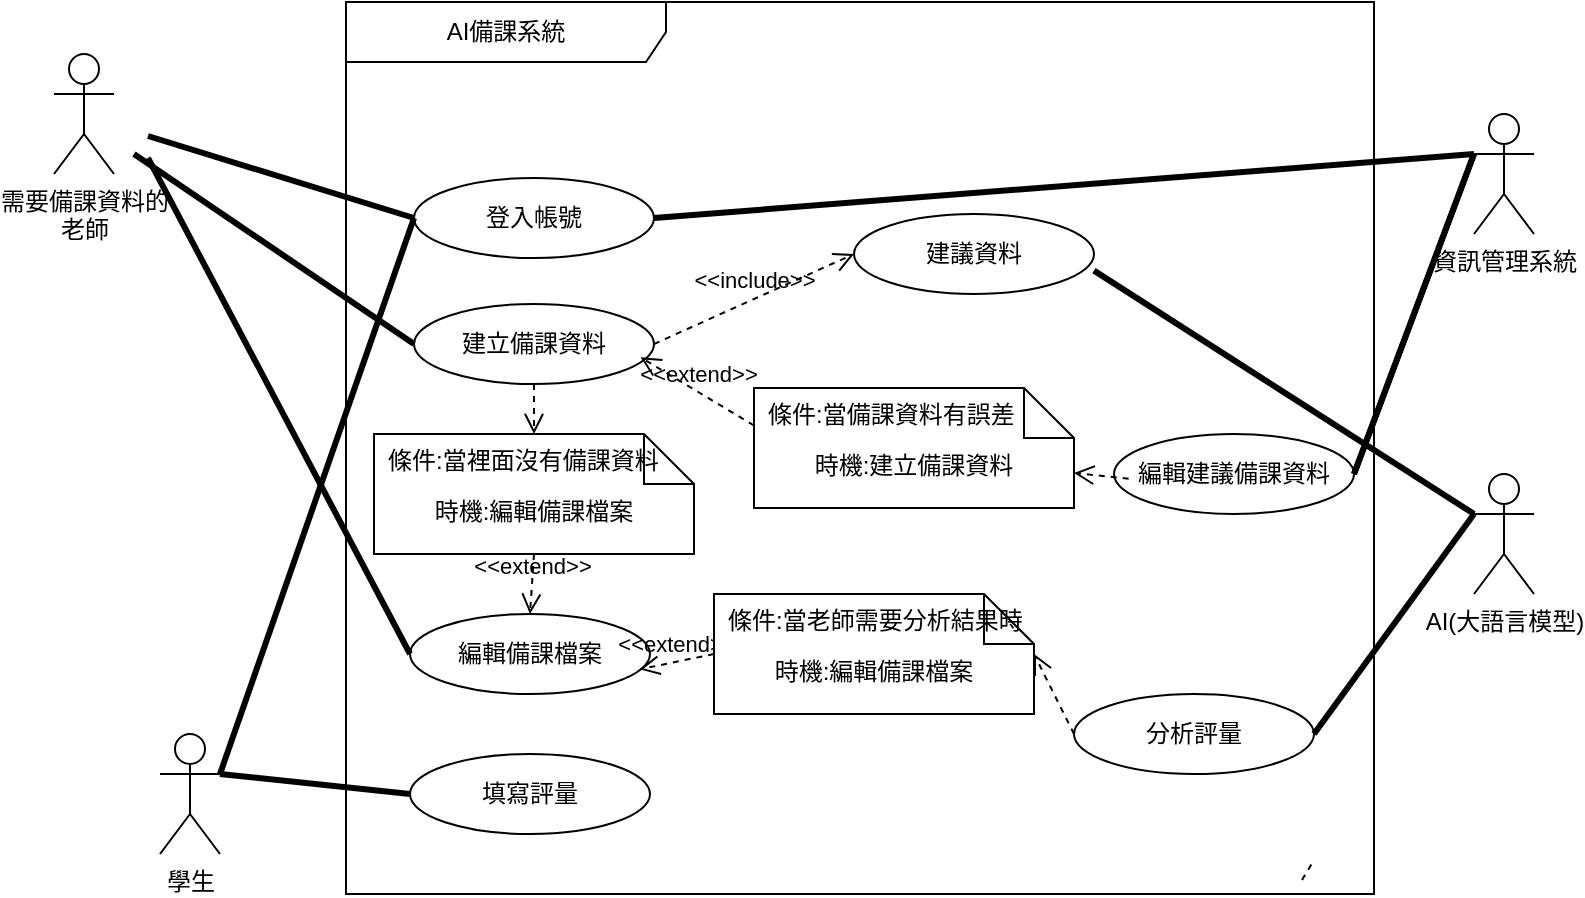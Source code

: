 <mxfile version="25.0.3">
  <diagram name="第 1 页" id="H2TznUmvJiQQ8Nd20iMS">
    <mxGraphModel dx="1034" dy="5127" grid="1" gridSize="10" guides="1" tooltips="1" connect="1" arrows="1" fold="1" page="1" pageScale="1" pageWidth="3300" pageHeight="4681" math="0" shadow="0">
      <root>
        <mxCell id="0" />
        <mxCell id="1" parent="0" />
        <mxCell id="CziYM-y-jJqnJA0qJ0Aq-1" value="需要備課資料的&lt;div&gt;老師&lt;/div&gt;&lt;div&gt;&lt;br&gt;&lt;/div&gt;" style="shape=umlActor;verticalLabelPosition=bottom;verticalAlign=top;html=1;" parent="1" vertex="1">
          <mxGeometry x="30" y="-360" width="30" height="60" as="geometry" />
        </mxCell>
        <mxCell id="CziYM-y-jJqnJA0qJ0Aq-2" value="AI備課系統" style="shape=umlFrame;whiteSpace=wrap;html=1;pointerEvents=0;recursiveResize=0;container=1;collapsible=0;width=160;" parent="1" vertex="1">
          <mxGeometry x="176" y="-386" width="514" height="446" as="geometry" />
        </mxCell>
        <mxCell id="CziYM-y-jJqnJA0qJ0Aq-3" value="登入帳號" style="ellipse;html=1;whiteSpace=wrap;" parent="CziYM-y-jJqnJA0qJ0Aq-2" vertex="1">
          <mxGeometry x="34" y="88" width="120" height="40" as="geometry" />
        </mxCell>
        <mxCell id="CziYM-y-jJqnJA0qJ0Aq-15" value="建立備課資料" style="ellipse;html=1;whiteSpace=wrap;" parent="CziYM-y-jJqnJA0qJ0Aq-2" vertex="1">
          <mxGeometry x="34" y="151" width="120" height="40" as="geometry" />
        </mxCell>
        <mxCell id="CziYM-y-jJqnJA0qJ0Aq-16" value="&amp;lt;&amp;lt;include&amp;gt;&amp;gt;" style="endArrow=open;startArrow=none;endFill=0;startFill=0;endSize=8;html=1;verticalAlign=bottom;dashed=1;labelBackgroundColor=none;rounded=0;exitX=1;exitY=0.5;exitDx=0;exitDy=0;entryX=0;entryY=0.5;entryDx=0;entryDy=0;" parent="CziYM-y-jJqnJA0qJ0Aq-2" source="CziYM-y-jJqnJA0qJ0Aq-15" target="xHbhCZASZW0XeuVVDQTi-1" edge="1">
          <mxGeometry width="160" relative="1" as="geometry">
            <mxPoint x="165" y="69.5" as="sourcePoint" />
            <mxPoint x="237" y="165" as="targetPoint" />
          </mxGeometry>
        </mxCell>
        <mxCell id="CziYM-y-jJqnJA0qJ0Aq-35" value="" style="endArrow=none;startArrow=none;endFill=0;startFill=0;endSize=8;html=1;verticalAlign=bottom;dashed=1;labelBackgroundColor=none;rounded=0;exitX=0.5;exitY=0;exitDx=0;exitDy=0;" parent="CziYM-y-jJqnJA0qJ0Aq-2" edge="1">
          <mxGeometry width="160" relative="1" as="geometry">
            <mxPoint x="478" y="439" as="sourcePoint" />
            <mxPoint x="484" y="429" as="targetPoint" />
            <mxPoint as="offset" />
          </mxGeometry>
        </mxCell>
        <mxCell id="CziYM-y-jJqnJA0qJ0Aq-39" value="編輯備課檔案" style="ellipse;html=1;whiteSpace=wrap;" parent="CziYM-y-jJqnJA0qJ0Aq-2" vertex="1">
          <mxGeometry x="32" y="306" width="120" height="40" as="geometry" />
        </mxCell>
        <mxCell id="CziYM-y-jJqnJA0qJ0Aq-40" value="分析評量" style="ellipse;html=1;whiteSpace=wrap;" parent="CziYM-y-jJqnJA0qJ0Aq-2" vertex="1">
          <mxGeometry x="364" y="346" width="120" height="40" as="geometry" />
        </mxCell>
        <mxCell id="CziYM-y-jJqnJA0qJ0Aq-50" value="學生" style="shape=umlActor;verticalLabelPosition=bottom;verticalAlign=top;html=1;" parent="CziYM-y-jJqnJA0qJ0Aq-2" vertex="1">
          <mxGeometry x="-93" y="366" width="30" height="60" as="geometry" />
        </mxCell>
        <mxCell id="CziYM-y-jJqnJA0qJ0Aq-72" value="" style="endArrow=none;startArrow=none;endFill=0;startFill=0;endSize=8;html=1;verticalAlign=bottom;labelBackgroundColor=none;strokeWidth=3;rounded=0;exitX=1;exitY=0.333;exitDx=0;exitDy=0;exitPerimeter=0;entryX=0;entryY=0.5;entryDx=0;entryDy=0;" parent="CziYM-y-jJqnJA0qJ0Aq-2" source="CziYM-y-jJqnJA0qJ0Aq-50" target="xHbhCZASZW0XeuVVDQTi-9" edge="1">
          <mxGeometry width="160" relative="1" as="geometry">
            <mxPoint x="-121" y="760" as="sourcePoint" />
            <mxPoint x="34" y="386" as="targetPoint" />
          </mxGeometry>
        </mxCell>
        <mxCell id="CziYM-y-jJqnJA0qJ0Aq-74" value="" style="endArrow=none;startArrow=none;endFill=0;startFill=0;endSize=8;html=1;verticalAlign=bottom;labelBackgroundColor=none;strokeWidth=3;rounded=0;exitX=1;exitY=0.333;exitDx=0;exitDy=0;exitPerimeter=0;entryX=0;entryY=0.5;entryDx=0;entryDy=0;" parent="CziYM-y-jJqnJA0qJ0Aq-2" source="CziYM-y-jJqnJA0qJ0Aq-50" target="CziYM-y-jJqnJA0qJ0Aq-3" edge="1">
          <mxGeometry width="160" relative="1" as="geometry">
            <mxPoint x="-64" y="670" as="sourcePoint" />
            <mxPoint x="33" y="670" as="targetPoint" />
          </mxGeometry>
        </mxCell>
        <mxCell id="xHbhCZASZW0XeuVVDQTi-1" value="建議資料" style="ellipse;html=1;whiteSpace=wrap;" parent="CziYM-y-jJqnJA0qJ0Aq-2" vertex="1">
          <mxGeometry x="254" y="106" width="120" height="40" as="geometry" />
        </mxCell>
        <mxCell id="xHbhCZASZW0XeuVVDQTi-3" value="&amp;lt;&amp;lt;extend&amp;gt;&amp;gt;" style="endArrow=open;startArrow=none;endFill=0;startFill=0;endSize=8;html=1;verticalAlign=bottom;dashed=1;labelBackgroundColor=none;rounded=0;exitX=0;exitY=0.5;exitDx=0;exitDy=0;entryX=0.956;entryY=0.692;entryDx=0;entryDy=0;entryPerimeter=0;" parent="CziYM-y-jJqnJA0qJ0Aq-2" source="xHbhCZASZW0XeuVVDQTi-5" target="CziYM-y-jJqnJA0qJ0Aq-39" edge="1">
          <mxGeometry width="160" relative="1" as="geometry">
            <mxPoint x="224" y="333" as="sourcePoint" />
            <mxPoint x="152" y="251" as="targetPoint" />
          </mxGeometry>
        </mxCell>
        <mxCell id="xHbhCZASZW0XeuVVDQTi-4" value="" style="endArrow=open;startArrow=none;endFill=0;startFill=0;endSize=8;html=1;verticalAlign=bottom;dashed=1;labelBackgroundColor=none;rounded=0;exitX=0;exitY=0.5;exitDx=0;exitDy=0;entryX=1;entryY=0.5;entryDx=0;entryDy=0;" parent="CziYM-y-jJqnJA0qJ0Aq-2" source="CziYM-y-jJqnJA0qJ0Aq-40" target="xHbhCZASZW0XeuVVDQTi-5" edge="1">
          <mxGeometry width="160" relative="1" as="geometry">
            <mxPoint x="533" y="-50" as="sourcePoint" />
            <mxPoint x="328" y="-135" as="targetPoint" />
          </mxGeometry>
        </mxCell>
        <mxCell id="xHbhCZASZW0XeuVVDQTi-5" value="時機:編輯備課檔案" style="shape=note2;boundedLbl=1;whiteSpace=wrap;html=1;size=25;verticalAlign=top;align=center;" parent="CziYM-y-jJqnJA0qJ0Aq-2" vertex="1">
          <mxGeometry x="184" y="296" width="160" height="60" as="geometry" />
        </mxCell>
        <mxCell id="xHbhCZASZW0XeuVVDQTi-6" value="條件:當老師需要分析結果時" style="resizeWidth=1;part=1;strokeColor=none;fillColor=none;align=left;spacingLeft=5;" parent="xHbhCZASZW0XeuVVDQTi-5" vertex="1">
          <mxGeometry width="160" height="25" relative="1" as="geometry" />
        </mxCell>
        <mxCell id="xHbhCZASZW0XeuVVDQTi-9" value="填寫評量" style="ellipse;html=1;whiteSpace=wrap;" parent="CziYM-y-jJqnJA0qJ0Aq-2" vertex="1">
          <mxGeometry x="32" y="376" width="120" height="40" as="geometry" />
        </mxCell>
        <mxCell id="vAJU4Gscb78ndSJwRITv-1" value="&amp;lt;&amp;lt;extend&amp;gt;&amp;gt;" style="endArrow=open;startArrow=none;endFill=0;startFill=0;endSize=8;html=1;verticalAlign=bottom;dashed=1;labelBackgroundColor=none;rounded=0;exitX=0.5;exitY=1;exitDx=0;exitDy=0;entryX=0.5;entryY=0;entryDx=0;entryDy=0;exitPerimeter=0;" parent="CziYM-y-jJqnJA0qJ0Aq-2" source="_Kk4AJ7cjc7ddRNfzMjY-1" target="CziYM-y-jJqnJA0qJ0Aq-39" edge="1">
          <mxGeometry width="160" relative="1" as="geometry">
            <mxPoint x="134" y="223" as="sourcePoint" />
            <mxPoint x="217" y="246" as="targetPoint" />
          </mxGeometry>
        </mxCell>
        <mxCell id="_Kk4AJ7cjc7ddRNfzMjY-1" value="時機:編輯備課檔案" style="shape=note2;boundedLbl=1;whiteSpace=wrap;html=1;size=25;verticalAlign=top;align=center;" vertex="1" parent="CziYM-y-jJqnJA0qJ0Aq-2">
          <mxGeometry x="14" y="216" width="160" height="60" as="geometry" />
        </mxCell>
        <mxCell id="_Kk4AJ7cjc7ddRNfzMjY-2" value="條件:當裡面沒有備課資料" style="resizeWidth=1;part=1;strokeColor=none;fillColor=none;align=left;spacingLeft=5;" vertex="1" parent="_Kk4AJ7cjc7ddRNfzMjY-1">
          <mxGeometry width="160" height="25" relative="1" as="geometry" />
        </mxCell>
        <mxCell id="_Kk4AJ7cjc7ddRNfzMjY-3" value="" style="endArrow=open;startArrow=none;endFill=0;startFill=0;endSize=8;html=1;verticalAlign=bottom;dashed=1;labelBackgroundColor=none;rounded=0;exitX=0.5;exitY=1;exitDx=0;exitDy=0;entryX=0.5;entryY=0;entryDx=0;entryDy=0;" edge="1" parent="CziYM-y-jJqnJA0qJ0Aq-2" source="CziYM-y-jJqnJA0qJ0Aq-15" target="_Kk4AJ7cjc7ddRNfzMjY-2">
          <mxGeometry width="160" relative="1" as="geometry">
            <mxPoint x="374" y="376" as="sourcePoint" />
            <mxPoint x="354" y="336" as="targetPoint" />
          </mxGeometry>
        </mxCell>
        <mxCell id="CziYM-y-jJqnJA0qJ0Aq-18" value="編輯建議備課資料" style="ellipse;html=1;whiteSpace=wrap;" parent="CziYM-y-jJqnJA0qJ0Aq-2" vertex="1">
          <mxGeometry x="384" y="216" width="120" height="40" as="geometry" />
        </mxCell>
        <mxCell id="CziYM-y-jJqnJA0qJ0Aq-49" value="" style="endArrow=none;startArrow=none;endFill=0;startFill=0;endSize=8;html=1;verticalAlign=bottom;labelBackgroundColor=none;strokeWidth=3;rounded=0;entryX=0;entryY=0.5;entryDx=0;entryDy=0;" parent="1" target="CziYM-y-jJqnJA0qJ0Aq-15" edge="1">
          <mxGeometry width="160" relative="1" as="geometry">
            <mxPoint x="70" y="-310" as="sourcePoint" />
            <mxPoint x="230" y="-310" as="targetPoint" />
          </mxGeometry>
        </mxCell>
        <mxCell id="CziYM-y-jJqnJA0qJ0Aq-52" value="" style="endArrow=none;startArrow=none;endFill=0;startFill=0;endSize=8;html=1;verticalAlign=bottom;labelBackgroundColor=none;strokeWidth=3;rounded=0;entryX=0;entryY=0.5;entryDx=0;entryDy=0;" parent="1" target="CziYM-y-jJqnJA0qJ0Aq-3" edge="1">
          <mxGeometry width="160" relative="1" as="geometry">
            <mxPoint x="77" y="-319" as="sourcePoint" />
            <mxPoint x="242" y="-145" as="targetPoint" />
          </mxGeometry>
        </mxCell>
        <mxCell id="CziYM-y-jJqnJA0qJ0Aq-60" value="" style="endArrow=none;startArrow=none;endFill=0;startFill=0;endSize=8;html=1;verticalAlign=bottom;labelBackgroundColor=none;strokeWidth=3;rounded=0;entryX=0;entryY=0.5;entryDx=0;entryDy=0;" parent="1" target="CziYM-y-jJqnJA0qJ0Aq-39" edge="1">
          <mxGeometry width="160" relative="1" as="geometry">
            <mxPoint x="77" y="-308" as="sourcePoint" />
            <mxPoint x="223.04" y="104" as="targetPoint" />
          </mxGeometry>
        </mxCell>
        <mxCell id="CziYM-y-jJqnJA0qJ0Aq-67" value="AI(大語言模型)" style="shape=umlActor;verticalLabelPosition=bottom;verticalAlign=top;html=1;" parent="1" vertex="1">
          <mxGeometry x="740" y="-150" width="30" height="60" as="geometry" />
        </mxCell>
        <mxCell id="CziYM-y-jJqnJA0qJ0Aq-70" value="" style="endArrow=none;startArrow=none;endFill=0;startFill=0;endSize=8;html=1;verticalAlign=bottom;labelBackgroundColor=none;strokeWidth=3;rounded=0;exitX=1;exitY=0.5;exitDx=0;exitDy=0;entryX=0;entryY=0.333;entryDx=0;entryDy=0;entryPerimeter=0;" parent="1" source="CziYM-y-jJqnJA0qJ0Aq-40" target="CziYM-y-jJqnJA0qJ0Aq-67" edge="1">
          <mxGeometry width="160" relative="1" as="geometry">
            <mxPoint x="716" y="-179" as="sourcePoint" />
            <mxPoint x="816" y="-74" as="targetPoint" />
          </mxGeometry>
        </mxCell>
        <mxCell id="CziYM-y-jJqnJA0qJ0Aq-71" value="資訊管理系統" style="shape=umlActor;verticalLabelPosition=bottom;verticalAlign=top;html=1;" parent="1" vertex="1">
          <mxGeometry x="740" y="-330" width="30" height="60" as="geometry" />
        </mxCell>
        <mxCell id="CziYM-y-jJqnJA0qJ0Aq-77" value="" style="endArrow=none;startArrow=none;endFill=0;startFill=0;endSize=8;html=1;verticalAlign=bottom;labelBackgroundColor=none;strokeWidth=3;rounded=0;entryX=0;entryY=0.333;entryDx=0;entryDy=0;entryPerimeter=0;exitX=1;exitY=0.5;exitDx=0;exitDy=0;" parent="1" source="CziYM-y-jJqnJA0qJ0Aq-3" target="CziYM-y-jJqnJA0qJ0Aq-71" edge="1">
          <mxGeometry width="160" relative="1" as="geometry">
            <mxPoint x="352" y="-304" as="sourcePoint" />
            <mxPoint x="869" y="-268" as="targetPoint" />
          </mxGeometry>
        </mxCell>
        <mxCell id="CziYM-y-jJqnJA0qJ0Aq-78" value="" style="endArrow=none;startArrow=none;endFill=0;startFill=0;endSize=8;html=1;verticalAlign=bottom;labelBackgroundColor=none;strokeWidth=3;rounded=0;entryX=0;entryY=0.333;entryDx=0;entryDy=0;entryPerimeter=0;exitX=1;exitY=0.5;exitDx=0;exitDy=0;" parent="1" source="CziYM-y-jJqnJA0qJ0Aq-18" target="CziYM-y-jJqnJA0qJ0Aq-71" edge="1">
          <mxGeometry width="160" relative="1" as="geometry">
            <mxPoint x="544" y="-186" as="sourcePoint" />
            <mxPoint x="847" y="-309" as="targetPoint" />
          </mxGeometry>
        </mxCell>
        <mxCell id="CziYM-y-jJqnJA0qJ0Aq-81" value="" style="endArrow=none;startArrow=none;endFill=0;startFill=0;endSize=8;html=1;verticalAlign=bottom;labelBackgroundColor=none;strokeWidth=3;rounded=0;entryX=0;entryY=0.333;entryDx=0;entryDy=0;entryPerimeter=0;exitX=1;exitY=0.5;exitDx=0;exitDy=0;" parent="1" source="CziYM-y-jJqnJA0qJ0Aq-18" target="CziYM-y-jJqnJA0qJ0Aq-71" edge="1">
          <mxGeometry width="160" relative="1" as="geometry">
            <mxPoint x="566" y="-101" as="sourcePoint" />
            <mxPoint x="869" y="-287" as="targetPoint" />
          </mxGeometry>
        </mxCell>
        <mxCell id="_Kk4AJ7cjc7ddRNfzMjY-7" value="" style="endArrow=open;startArrow=none;endFill=0;startFill=0;endSize=8;html=1;verticalAlign=bottom;dashed=1;labelBackgroundColor=none;rounded=0;exitX=0.061;exitY=0.558;exitDx=0;exitDy=0;entryX=0;entryY=0;entryDx=160;entryDy=42.5;exitPerimeter=0;entryPerimeter=0;" edge="1" parent="1" target="_Kk4AJ7cjc7ddRNfzMjY-5" source="CziYM-y-jJqnJA0qJ0Aq-18">
          <mxGeometry width="160" relative="1" as="geometry">
            <mxPoint x="400" y="-220.5" as="sourcePoint" />
            <mxPoint x="660" y="-75.5" as="targetPoint" />
          </mxGeometry>
        </mxCell>
        <mxCell id="_Kk4AJ7cjc7ddRNfzMjY-5" value="時機:建立備課資料" style="shape=note2;boundedLbl=1;whiteSpace=wrap;html=1;size=25;verticalAlign=top;align=center;" vertex="1" parent="1">
          <mxGeometry x="380" y="-193" width="160" height="60" as="geometry" />
        </mxCell>
        <mxCell id="_Kk4AJ7cjc7ddRNfzMjY-6" value="條件:當備課資料有誤差" style="resizeWidth=1;part=1;strokeColor=none;fillColor=none;align=left;spacingLeft=5;" vertex="1" parent="_Kk4AJ7cjc7ddRNfzMjY-5">
          <mxGeometry width="160" height="25" relative="1" as="geometry" />
        </mxCell>
        <mxCell id="_Kk4AJ7cjc7ddRNfzMjY-4" value="&amp;lt;&amp;lt;extend&amp;gt;&amp;gt;" style="endArrow=open;startArrow=none;endFill=0;startFill=0;endSize=8;html=1;verticalAlign=bottom;dashed=1;labelBackgroundColor=none;rounded=0;exitX=0;exitY=0.75;exitDx=0;exitDy=0;entryX=0.944;entryY=0.667;entryDx=0;entryDy=0;entryPerimeter=0;" edge="1" parent="1" source="_Kk4AJ7cjc7ddRNfzMjY-6" target="CziYM-y-jJqnJA0qJ0Aq-15">
          <mxGeometry width="160" relative="1" as="geometry">
            <mxPoint x="530" y="-163" as="sourcePoint" />
            <mxPoint x="488" y="-80" as="targetPoint" />
          </mxGeometry>
        </mxCell>
        <mxCell id="CziYM-y-jJqnJA0qJ0Aq-83" value="" style="endArrow=none;startArrow=none;endFill=0;startFill=0;endSize=8;html=1;verticalAlign=bottom;labelBackgroundColor=none;strokeWidth=3;rounded=0;entryX=0;entryY=0.333;entryDx=0;entryDy=0;entryPerimeter=0;exitX=1;exitY=0.708;exitDx=0;exitDy=0;exitPerimeter=0;" parent="1" source="xHbhCZASZW0XeuVVDQTi-1" target="CziYM-y-jJqnJA0qJ0Aq-67" edge="1">
          <mxGeometry width="160" relative="1" as="geometry">
            <mxPoint x="530" y="-250" as="sourcePoint" />
            <mxPoint x="670" y="-120" as="targetPoint" />
          </mxGeometry>
        </mxCell>
      </root>
    </mxGraphModel>
  </diagram>
</mxfile>

